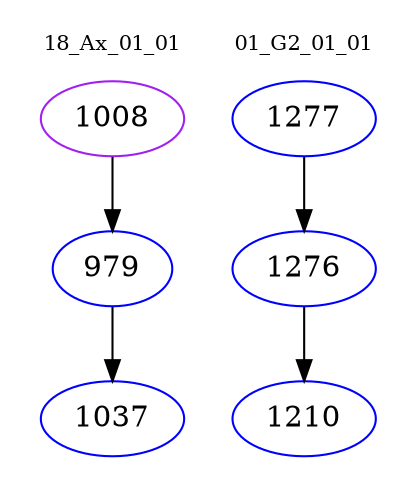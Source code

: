 digraph{
subgraph cluster_0 {
color = white
label = "18_Ax_01_01";
fontsize=10;
T0_1008 [label="1008", color="purple"]
T0_1008 -> T0_979 [color="black"]
T0_979 [label="979", color="blue"]
T0_979 -> T0_1037 [color="black"]
T0_1037 [label="1037", color="blue"]
}
subgraph cluster_1 {
color = white
label = "01_G2_01_01";
fontsize=10;
T1_1277 [label="1277", color="blue"]
T1_1277 -> T1_1276 [color="black"]
T1_1276 [label="1276", color="blue"]
T1_1276 -> T1_1210 [color="black"]
T1_1210 [label="1210", color="blue"]
}
}
